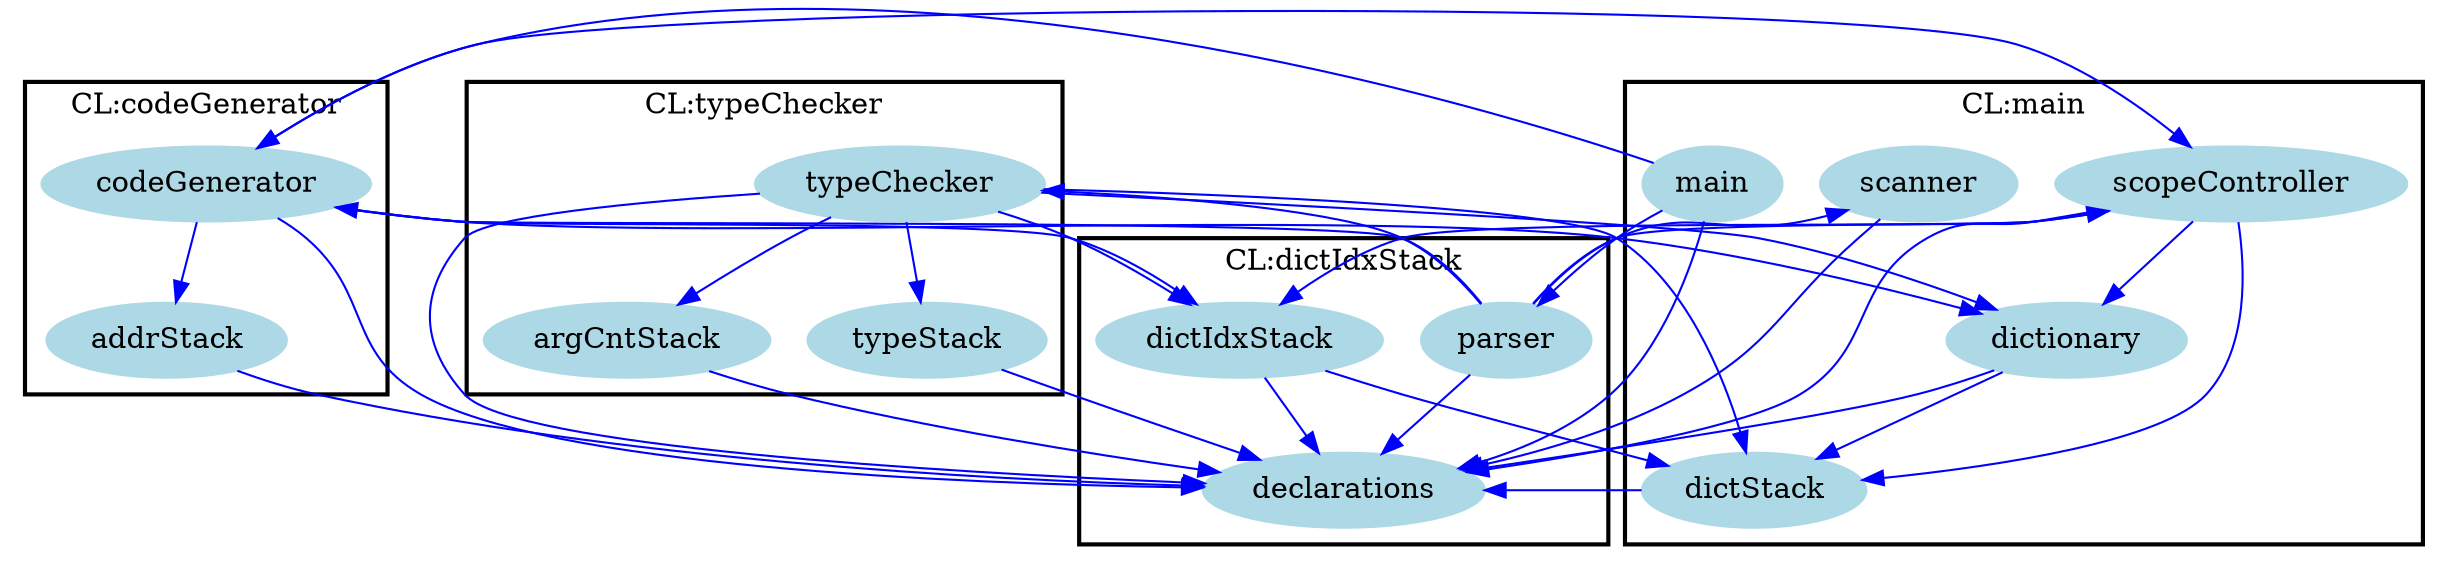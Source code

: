 digraph G {
size = "20,20";
subgraph cluster0 {
label = "CL:codeGenerator";
color = black;
style = bold;
"codeGenerator"[label="codeGenerator",shape=ellipse,color=lightblue,fontcolor=black,style=filled];
"addrStack"[label="addrStack",shape=ellipse,color=lightblue,fontcolor=black,style=filled];
}
subgraph cluster1 {
label = "CL:dictIdxStack";
color = black;
style = bold;
"dictIdxStack"[label="dictIdxStack",shape=ellipse,color=lightblue,fontcolor=black,style=filled];
"declarations"[label="declarations",shape=ellipse,color=lightblue,fontcolor=black,style=filled];
"parser"[label="parser",shape=ellipse,color=lightblue,fontcolor=black,style=filled];
}
subgraph cluster2 {
label = "CL:main";
color = black;
style = bold;
"main"[label="main",shape=ellipse,color=lightblue,fontcolor=black,style=filled];
"scanner"[label="scanner",shape=ellipse,color=lightblue,fontcolor=black,style=filled];
"dictStack"[label="dictStack",shape=ellipse,color=lightblue,fontcolor=black,style=filled];
"scopeController"[label="scopeController",shape=ellipse,color=lightblue,fontcolor=black,style=filled];
"dictionary"[label="dictionary",shape=ellipse,color=lightblue,fontcolor=black,style=filled];
}
subgraph cluster3 {
label = "CL:typeChecker";
color = black;
style = bold;
"typeChecker"[label="typeChecker",shape=ellipse,color=lightblue,fontcolor=black,style=filled];
"argCntStack"[label="argCntStack",shape=ellipse,color=lightblue,fontcolor=black,style=filled];
"typeStack"[label="typeStack",shape=ellipse,color=lightblue,fontcolor=black,style=filled];
}
"main" -> "declarations"[color=blue,font=6];
"main" -> "parser"[color=blue,font=6];
"main" -> "codeGenerator"[color=blue,font=6];
"parser" -> "declarations"[color=blue,font=6];
"parser" -> "scanner"[color=blue,font=6];
"parser" -> "scopeController"[color=blue,font=6];
"parser" -> "typeChecker"[color=blue,font=6];
"parser" -> "codeGenerator"[color=blue,font=6];
"codeGenerator" -> "declarations"[color=blue,font=6];
"codeGenerator" -> "dictionary"[color=blue,font=6];
"codeGenerator" -> "dictIdxStack"[color=blue,font=6];
"codeGenerator" -> "scopeController"[color=blue,font=6];
"codeGenerator" -> "addrStack"[color=blue,font=6];
"scanner" -> "declarations"[color=blue,font=6];
"scopeController" -> "declarations"[color=blue,font=6];
"scopeController" -> "dictionary"[color=blue,font=6];
"scopeController" -> "dictIdxStack"[color=blue,font=6];
"scopeController" -> "dictStack"[color=blue,font=6];
"typeChecker" -> "declarations"[color=blue,font=6];
"typeChecker" -> "dictStack"[color=blue,font=6];
"typeChecker" -> "dictionary"[color=blue,font=6];
"typeChecker" -> "dictIdxStack"[color=blue,font=6];
"typeChecker" -> "typeStack"[color=blue,font=6];
"typeChecker" -> "argCntStack"[color=blue,font=6];
"dictionary" -> "declarations"[color=blue,font=6];
"dictionary" -> "dictStack"[color=blue,font=6];
"dictIdxStack" -> "declarations"[color=blue,font=6];
"dictIdxStack" -> "dictStack"[color=blue,font=6];
"addrStack" -> "declarations"[color=blue,font=6];
"dictStack" -> "declarations"[color=blue,font=6];
"typeStack" -> "declarations"[color=blue,font=6];
"argCntStack" -> "declarations"[color=blue,font=6];
}
